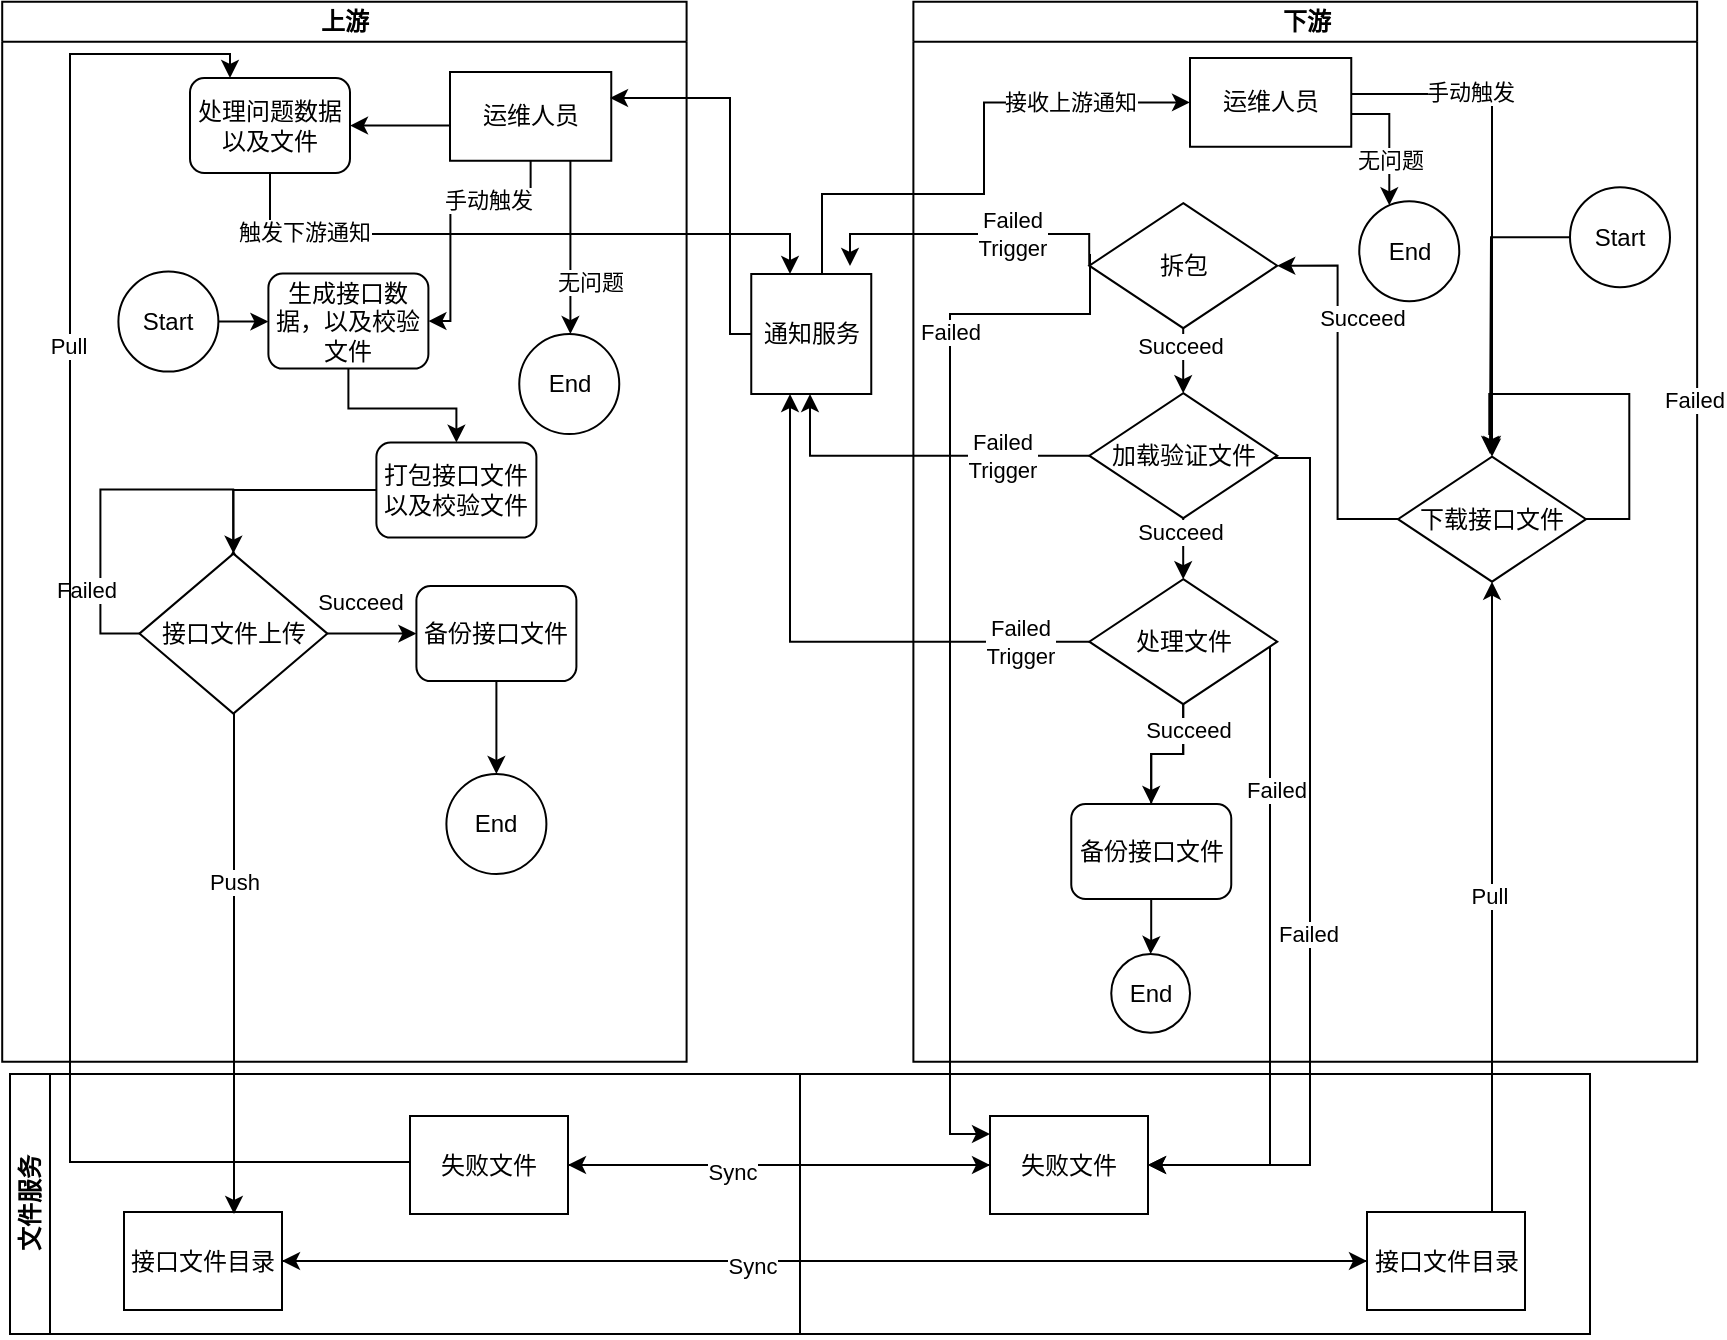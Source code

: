 <mxfile version="20.8.23" type="github">
  <diagram name="Page-1" id="c7488fd3-1785-93aa-aadb-54a6760d102a">
    <mxGraphModel dx="1290" dy="615" grid="1" gridSize="10" guides="1" tooltips="1" connect="1" arrows="1" fold="1" page="1" pageScale="1" pageWidth="1100" pageHeight="850" background="none" math="1" shadow="0">
      <root>
        <mxCell id="0" />
        <mxCell id="1" parent="0" />
        <mxCell id="2b4e8129b02d487f-2" value="上游" style="swimlane;html=1;startSize=20;horizontal=0;rotation=90;" parent="1" vertex="1">
          <mxGeometry x="2.2" y="97.81" width="530" height="342.19" as="geometry" />
        </mxCell>
        <mxCell id="Eh5VDf21qg3VSFMiMD_T-32" style="edgeStyle=orthogonalEdgeStyle;rounded=0;orthogonalLoop=1;jettySize=auto;html=1;exitX=1;exitY=0.5;exitDx=0;exitDy=0;entryX=0;entryY=0.5;entryDx=0;entryDy=0;" edge="1" parent="2b4e8129b02d487f-2" source="Eh5VDf21qg3VSFMiMD_T-25" target="Eh5VDf21qg3VSFMiMD_T-31">
          <mxGeometry relative="1" as="geometry" />
        </mxCell>
        <mxCell id="Eh5VDf21qg3VSFMiMD_T-25" value="Start" style="ellipse;whiteSpace=wrap;html=1;aspect=fixed;" vertex="1" parent="2b4e8129b02d487f-2">
          <mxGeometry x="152" y="41" width="50" height="50" as="geometry" />
        </mxCell>
        <mxCell id="Eh5VDf21qg3VSFMiMD_T-35" style="edgeStyle=orthogonalEdgeStyle;rounded=0;orthogonalLoop=1;jettySize=auto;html=1;exitX=0.5;exitY=1;exitDx=0;exitDy=0;entryX=0.5;entryY=0;entryDx=0;entryDy=0;" edge="1" parent="2b4e8129b02d487f-2" source="Eh5VDf21qg3VSFMiMD_T-31" target="Eh5VDf21qg3VSFMiMD_T-34">
          <mxGeometry relative="1" as="geometry" />
        </mxCell>
        <mxCell id="Eh5VDf21qg3VSFMiMD_T-31" value="生成接口数据，以及校验文件" style="rounded=1;whiteSpace=wrap;html=1;" vertex="1" parent="2b4e8129b02d487f-2">
          <mxGeometry x="227" y="42" width="80" height="47.5" as="geometry" />
        </mxCell>
        <mxCell id="Eh5VDf21qg3VSFMiMD_T-37" style="edgeStyle=orthogonalEdgeStyle;rounded=0;orthogonalLoop=1;jettySize=auto;html=1;entryX=0.5;entryY=0;entryDx=0;entryDy=0;" edge="1" parent="2b4e8129b02d487f-2" source="Eh5VDf21qg3VSFMiMD_T-34" target="Eh5VDf21qg3VSFMiMD_T-38">
          <mxGeometry relative="1" as="geometry">
            <mxPoint x="209.0" y="69.5" as="targetPoint" />
          </mxGeometry>
        </mxCell>
        <mxCell id="Eh5VDf21qg3VSFMiMD_T-34" value="打包接口文件以及校验文件" style="rounded=1;whiteSpace=wrap;html=1;" vertex="1" parent="2b4e8129b02d487f-2">
          <mxGeometry x="281" y="126.5" width="80" height="47.5" as="geometry" />
        </mxCell>
        <mxCell id="Eh5VDf21qg3VSFMiMD_T-50" style="edgeStyle=orthogonalEdgeStyle;rounded=0;orthogonalLoop=1;jettySize=auto;html=1;entryX=0;entryY=0.5;entryDx=0;entryDy=0;" edge="1" parent="2b4e8129b02d487f-2" source="Eh5VDf21qg3VSFMiMD_T-38" target="Eh5VDf21qg3VSFMiMD_T-49">
          <mxGeometry relative="1" as="geometry" />
        </mxCell>
        <mxCell id="Eh5VDf21qg3VSFMiMD_T-51" value="Succeed" style="edgeLabel;html=1;align=center;verticalAlign=middle;resizable=0;points=[];" vertex="1" connectable="0" parent="Eh5VDf21qg3VSFMiMD_T-50">
          <mxGeometry x="-0.279" y="-2" relative="1" as="geometry">
            <mxPoint y="-18" as="offset" />
          </mxGeometry>
        </mxCell>
        <mxCell id="Eh5VDf21qg3VSFMiMD_T-74" style="edgeStyle=orthogonalEdgeStyle;rounded=0;orthogonalLoop=1;jettySize=auto;html=1;entryX=0.5;entryY=0;entryDx=0;entryDy=0;" edge="1" parent="2b4e8129b02d487f-2">
          <mxGeometry relative="1" as="geometry">
            <mxPoint x="209.5" y="180.0" as="targetPoint" />
            <mxPoint x="209.447" y="180.045" as="sourcePoint" />
            <Array as="points">
              <mxPoint x="209" y="150" />
              <mxPoint x="143" y="150" />
              <mxPoint x="143" y="222" />
              <mxPoint x="209" y="222" />
            </Array>
          </mxGeometry>
        </mxCell>
        <mxCell id="Eh5VDf21qg3VSFMiMD_T-75" value="Failed" style="edgeLabel;html=1;align=center;verticalAlign=middle;resizable=0;points=[];" vertex="1" connectable="0" parent="Eh5VDf21qg3VSFMiMD_T-74">
          <mxGeometry x="-0.326" y="-1" relative="1" as="geometry">
            <mxPoint x="-10" y="51" as="offset" />
          </mxGeometry>
        </mxCell>
        <mxCell id="Eh5VDf21qg3VSFMiMD_T-38" value="接口文件上传" style="rhombus;whiteSpace=wrap;html=1;" vertex="1" parent="2b4e8129b02d487f-2">
          <mxGeometry x="162.5" y="182" width="94" height="80" as="geometry" />
        </mxCell>
        <mxCell id="Eh5VDf21qg3VSFMiMD_T-154" value="" style="edgeStyle=orthogonalEdgeStyle;rounded=0;orthogonalLoop=1;jettySize=auto;html=1;" edge="1" parent="2b4e8129b02d487f-2" source="Eh5VDf21qg3VSFMiMD_T-49" target="Eh5VDf21qg3VSFMiMD_T-153">
          <mxGeometry relative="1" as="geometry" />
        </mxCell>
        <mxCell id="Eh5VDf21qg3VSFMiMD_T-49" value="备份接口文件" style="rounded=1;whiteSpace=wrap;html=1;" vertex="1" parent="2b4e8129b02d487f-2">
          <mxGeometry x="301" y="198.25" width="80" height="47.5" as="geometry" />
        </mxCell>
        <mxCell id="Eh5VDf21qg3VSFMiMD_T-139" value="" style="edgeStyle=orthogonalEdgeStyle;rounded=0;orthogonalLoop=1;jettySize=auto;html=1;" edge="1" parent="2b4e8129b02d487f-2" source="Eh5VDf21qg3VSFMiMD_T-136" target="Eh5VDf21qg3VSFMiMD_T-138">
          <mxGeometry relative="1" as="geometry">
            <Array as="points">
              <mxPoint x="308" y="-32" />
              <mxPoint x="308" y="-32" />
            </Array>
          </mxGeometry>
        </mxCell>
        <mxCell id="Eh5VDf21qg3VSFMiMD_T-156" style="edgeStyle=orthogonalEdgeStyle;rounded=0;orthogonalLoop=1;jettySize=auto;html=1;" edge="1" parent="2b4e8129b02d487f-2" source="Eh5VDf21qg3VSFMiMD_T-136" target="Eh5VDf21qg3VSFMiMD_T-155">
          <mxGeometry relative="1" as="geometry">
            <Array as="points">
              <mxPoint x="378" y="32" />
              <mxPoint x="378" y="32" />
            </Array>
          </mxGeometry>
        </mxCell>
        <mxCell id="Eh5VDf21qg3VSFMiMD_T-157" value="无问题" style="edgeLabel;html=1;align=center;verticalAlign=middle;resizable=0;points=[];" vertex="1" connectable="0" parent="Eh5VDf21qg3VSFMiMD_T-156">
          <mxGeometry x="0.244" relative="1" as="geometry">
            <mxPoint x="10" y="6" as="offset" />
          </mxGeometry>
        </mxCell>
        <mxCell id="Eh5VDf21qg3VSFMiMD_T-136" value="运维人员" style="rounded=0;whiteSpace=wrap;html=1;" vertex="1" parent="2b4e8129b02d487f-2">
          <mxGeometry x="317.8" y="-58.81" width="80.63" height="44.38" as="geometry" />
        </mxCell>
        <mxCell id="Eh5VDf21qg3VSFMiMD_T-140" style="edgeStyle=orthogonalEdgeStyle;rounded=0;orthogonalLoop=1;jettySize=auto;html=1;exitX=0.5;exitY=1;exitDx=0;exitDy=0;" edge="1" parent="2b4e8129b02d487f-2" source="Eh5VDf21qg3VSFMiMD_T-136" target="Eh5VDf21qg3VSFMiMD_T-31">
          <mxGeometry relative="1" as="geometry">
            <mxPoint x="317.8" y="32.19" as="targetPoint" />
            <Array as="points">
              <mxPoint x="358" y="2" />
              <mxPoint x="318" y="2" />
            </Array>
          </mxGeometry>
        </mxCell>
        <mxCell id="Eh5VDf21qg3VSFMiMD_T-141" value="手动触发" style="edgeLabel;html=1;align=center;verticalAlign=middle;resizable=0;points=[];" vertex="1" connectable="0" parent="Eh5VDf21qg3VSFMiMD_T-140">
          <mxGeometry x="-0.426" y="2" relative="1" as="geometry">
            <mxPoint y="1" as="offset" />
          </mxGeometry>
        </mxCell>
        <mxCell id="Eh5VDf21qg3VSFMiMD_T-138" value="处理问题数据以及文件" style="rounded=1;whiteSpace=wrap;html=1;" vertex="1" parent="2b4e8129b02d487f-2">
          <mxGeometry x="187.8" y="-55.81" width="80" height="47.5" as="geometry" />
        </mxCell>
        <mxCell id="Eh5VDf21qg3VSFMiMD_T-153" value="End" style="ellipse;whiteSpace=wrap;html=1;aspect=fixed;direction=south;" vertex="1" parent="2b4e8129b02d487f-2">
          <mxGeometry x="316" y="292.19" width="50" height="50" as="geometry" />
        </mxCell>
        <mxCell id="Eh5VDf21qg3VSFMiMD_T-155" value="End" style="ellipse;whiteSpace=wrap;html=1;aspect=fixed;direction=south;" vertex="1" parent="2b4e8129b02d487f-2">
          <mxGeometry x="352.43" y="72.19" width="50" height="50" as="geometry" />
        </mxCell>
        <mxCell id="Eh5VDf21qg3VSFMiMD_T-23" value="文件服务" style="swimlane;html=1;startSize=20;horizontal=0;rotation=0;" vertex="1" parent="1">
          <mxGeometry x="100" y="540" width="790" height="130" as="geometry" />
        </mxCell>
        <mxCell id="Eh5VDf21qg3VSFMiMD_T-146" style="edgeStyle=orthogonalEdgeStyle;rounded=0;orthogonalLoop=1;jettySize=auto;html=1;entryX=0;entryY=0.5;entryDx=0;entryDy=0;" edge="1" parent="Eh5VDf21qg3VSFMiMD_T-23" source="Eh5VDf21qg3VSFMiMD_T-41" target="Eh5VDf21qg3VSFMiMD_T-56">
          <mxGeometry relative="1" as="geometry" />
        </mxCell>
        <mxCell id="Eh5VDf21qg3VSFMiMD_T-41" value="接口文件目录" style="rounded=0;whiteSpace=wrap;html=1;" vertex="1" parent="Eh5VDf21qg3VSFMiMD_T-23">
          <mxGeometry x="57" y="69" width="79" height="49" as="geometry" />
        </mxCell>
        <mxCell id="Eh5VDf21qg3VSFMiMD_T-147" style="edgeStyle=orthogonalEdgeStyle;rounded=0;orthogonalLoop=1;jettySize=auto;html=1;entryX=1;entryY=0.5;entryDx=0;entryDy=0;" edge="1" parent="Eh5VDf21qg3VSFMiMD_T-23" source="Eh5VDf21qg3VSFMiMD_T-56" target="Eh5VDf21qg3VSFMiMD_T-41">
          <mxGeometry relative="1" as="geometry" />
        </mxCell>
        <mxCell id="Eh5VDf21qg3VSFMiMD_T-148" value="Sync" style="edgeLabel;html=1;align=center;verticalAlign=middle;resizable=0;points=[];" vertex="1" connectable="0" parent="Eh5VDf21qg3VSFMiMD_T-147">
          <mxGeometry x="0.135" y="2" relative="1" as="geometry">
            <mxPoint as="offset" />
          </mxGeometry>
        </mxCell>
        <mxCell id="Eh5VDf21qg3VSFMiMD_T-56" value="接口文件目录" style="rounded=0;whiteSpace=wrap;html=1;" vertex="1" parent="Eh5VDf21qg3VSFMiMD_T-23">
          <mxGeometry x="678.5" y="69" width="79" height="49" as="geometry" />
        </mxCell>
        <mxCell id="Eh5VDf21qg3VSFMiMD_T-150" style="edgeStyle=orthogonalEdgeStyle;rounded=0;orthogonalLoop=1;jettySize=auto;html=1;entryX=1;entryY=0.5;entryDx=0;entryDy=0;" edge="1" parent="Eh5VDf21qg3VSFMiMD_T-23" source="Eh5VDf21qg3VSFMiMD_T-92" target="Eh5VDf21qg3VSFMiMD_T-143">
          <mxGeometry relative="1" as="geometry" />
        </mxCell>
        <mxCell id="Eh5VDf21qg3VSFMiMD_T-92" value="失败文件" style="rounded=0;whiteSpace=wrap;html=1;" vertex="1" parent="Eh5VDf21qg3VSFMiMD_T-23">
          <mxGeometry x="490" y="21" width="79" height="49" as="geometry" />
        </mxCell>
        <mxCell id="Eh5VDf21qg3VSFMiMD_T-149" style="edgeStyle=orthogonalEdgeStyle;rounded=0;orthogonalLoop=1;jettySize=auto;html=1;entryX=0;entryY=0.5;entryDx=0;entryDy=0;" edge="1" parent="Eh5VDf21qg3VSFMiMD_T-23" source="Eh5VDf21qg3VSFMiMD_T-143" target="Eh5VDf21qg3VSFMiMD_T-92">
          <mxGeometry relative="1" as="geometry" />
        </mxCell>
        <mxCell id="Eh5VDf21qg3VSFMiMD_T-151" value="Sync" style="edgeLabel;html=1;align=center;verticalAlign=middle;resizable=0;points=[];" vertex="1" connectable="0" parent="Eh5VDf21qg3VSFMiMD_T-149">
          <mxGeometry x="-0.222" y="-3" relative="1" as="geometry">
            <mxPoint as="offset" />
          </mxGeometry>
        </mxCell>
        <mxCell id="Eh5VDf21qg3VSFMiMD_T-143" value="失败文件" style="rounded=0;whiteSpace=wrap;html=1;" vertex="1" parent="Eh5VDf21qg3VSFMiMD_T-23">
          <mxGeometry x="200" y="21" width="79" height="49" as="geometry" />
        </mxCell>
        <mxCell id="Eh5VDf21qg3VSFMiMD_T-24" value="下游" style="swimlane;html=1;startSize=20;horizontal=0;rotation=90;" vertex="1" parent="1">
          <mxGeometry x="482.63" y="72.97" width="530" height="391.87" as="geometry">
            <mxRectangle x="840" y="-7.5" width="40" height="50" as="alternateBounds" />
          </mxGeometry>
        </mxCell>
        <mxCell id="Eh5VDf21qg3VSFMiMD_T-99" value="" style="edgeStyle=orthogonalEdgeStyle;rounded=0;orthogonalLoop=1;jettySize=auto;html=1;" edge="1" parent="Eh5VDf21qg3VSFMiMD_T-24" source="Eh5VDf21qg3VSFMiMD_T-64" target="Eh5VDf21qg3VSFMiMD_T-97">
          <mxGeometry relative="1" as="geometry" />
        </mxCell>
        <mxCell id="Eh5VDf21qg3VSFMiMD_T-100" value="Succeed" style="edgeLabel;html=1;align=center;verticalAlign=middle;resizable=0;points=[];" vertex="1" connectable="0" parent="Eh5VDf21qg3VSFMiMD_T-99">
          <mxGeometry x="0.336" y="-2" relative="1" as="geometry">
            <mxPoint y="-8" as="offset" />
          </mxGeometry>
        </mxCell>
        <mxCell id="Eh5VDf21qg3VSFMiMD_T-64" value="拆包" style="rhombus;whiteSpace=wrap;html=1;" vertex="1" parent="Eh5VDf21qg3VSFMiMD_T-24">
          <mxGeometry x="157" y="31.62" width="94" height="62.5" as="geometry" />
        </mxCell>
        <mxCell id="Eh5VDf21qg3VSFMiMD_T-82" style="edgeStyle=orthogonalEdgeStyle;rounded=0;orthogonalLoop=1;jettySize=auto;html=1;entryX=1;entryY=0.5;entryDx=0;entryDy=0;" edge="1" parent="Eh5VDf21qg3VSFMiMD_T-24" source="Eh5VDf21qg3VSFMiMD_T-76" target="Eh5VDf21qg3VSFMiMD_T-64">
          <mxGeometry relative="1" as="geometry" />
        </mxCell>
        <mxCell id="Eh5VDf21qg3VSFMiMD_T-83" value="Succeed" style="edgeLabel;html=1;align=center;verticalAlign=middle;resizable=0;points=[];" vertex="1" connectable="0" parent="Eh5VDf21qg3VSFMiMD_T-82">
          <mxGeometry x="0.259" relative="1" as="geometry">
            <mxPoint x="12" y="-13" as="offset" />
          </mxGeometry>
        </mxCell>
        <mxCell id="Eh5VDf21qg3VSFMiMD_T-76" value="下载接口文件" style="rhombus;whiteSpace=wrap;html=1;" vertex="1" parent="Eh5VDf21qg3VSFMiMD_T-24">
          <mxGeometry x="311.37" y="158.37" width="94" height="62.5" as="geometry" />
        </mxCell>
        <mxCell id="Eh5VDf21qg3VSFMiMD_T-90" style="edgeStyle=orthogonalEdgeStyle;rounded=0;orthogonalLoop=1;jettySize=auto;html=1;" edge="1" parent="Eh5VDf21qg3VSFMiMD_T-24" source="Eh5VDf21qg3VSFMiMD_T-76">
          <mxGeometry relative="1" as="geometry">
            <mxPoint x="358.37" y="157.03" as="targetPoint" />
            <Array as="points">
              <mxPoint x="427" y="190" />
              <mxPoint x="427" y="127" />
              <mxPoint x="357" y="127" />
              <mxPoint x="357" y="147" />
              <mxPoint x="358" y="147" />
            </Array>
          </mxGeometry>
        </mxCell>
        <mxCell id="Eh5VDf21qg3VSFMiMD_T-91" value="Failed" style="edgeLabel;html=1;align=center;verticalAlign=middle;resizable=0;points=[];" vertex="1" connectable="0" parent="Eh5VDf21qg3VSFMiMD_T-90">
          <mxGeometry x="0.296" relative="1" as="geometry">
            <mxPoint x="68" y="3" as="offset" />
          </mxGeometry>
        </mxCell>
        <mxCell id="Eh5VDf21qg3VSFMiMD_T-102" value="" style="edgeStyle=orthogonalEdgeStyle;rounded=0;orthogonalLoop=1;jettySize=auto;html=1;" edge="1" parent="Eh5VDf21qg3VSFMiMD_T-24" source="Eh5VDf21qg3VSFMiMD_T-97" target="Eh5VDf21qg3VSFMiMD_T-101">
          <mxGeometry relative="1" as="geometry" />
        </mxCell>
        <mxCell id="Eh5VDf21qg3VSFMiMD_T-103" value="Succeed" style="edgeLabel;html=1;align=center;verticalAlign=middle;resizable=0;points=[];" vertex="1" connectable="0" parent="Eh5VDf21qg3VSFMiMD_T-102">
          <mxGeometry x="-0.288" y="-2" relative="1" as="geometry">
            <mxPoint y="-11" as="offset" />
          </mxGeometry>
        </mxCell>
        <mxCell id="Eh5VDf21qg3VSFMiMD_T-97" value="加载验证文件" style="rhombus;whiteSpace=wrap;html=1;" vertex="1" parent="Eh5VDf21qg3VSFMiMD_T-24">
          <mxGeometry x="157" y="126.62" width="94" height="62.5" as="geometry" />
        </mxCell>
        <mxCell id="Eh5VDf21qg3VSFMiMD_T-108" value="" style="edgeStyle=orthogonalEdgeStyle;rounded=0;orthogonalLoop=1;jettySize=auto;html=1;startArrow=none;" edge="1" parent="Eh5VDf21qg3VSFMiMD_T-24" source="Eh5VDf21qg3VSFMiMD_T-164" target="Eh5VDf21qg3VSFMiMD_T-107">
          <mxGeometry relative="1" as="geometry" />
        </mxCell>
        <mxCell id="Eh5VDf21qg3VSFMiMD_T-167" style="edgeStyle=orthogonalEdgeStyle;rounded=0;orthogonalLoop=1;jettySize=auto;html=1;" edge="1" parent="Eh5VDf21qg3VSFMiMD_T-24" source="Eh5VDf21qg3VSFMiMD_T-101" target="Eh5VDf21qg3VSFMiMD_T-164">
          <mxGeometry relative="1" as="geometry" />
        </mxCell>
        <mxCell id="Eh5VDf21qg3VSFMiMD_T-101" value="处理文件" style="rhombus;whiteSpace=wrap;html=1;" vertex="1" parent="Eh5VDf21qg3VSFMiMD_T-24">
          <mxGeometry x="157" y="219.62" width="94" height="62.5" as="geometry" />
        </mxCell>
        <mxCell id="Eh5VDf21qg3VSFMiMD_T-107" value="End" style="ellipse;whiteSpace=wrap;html=1;aspect=fixed;direction=south;" vertex="1" parent="Eh5VDf21qg3VSFMiMD_T-24">
          <mxGeometry x="168" y="407.03" width="39.37" height="39.37" as="geometry" />
        </mxCell>
        <mxCell id="Eh5VDf21qg3VSFMiMD_T-121" value="" style="edgeStyle=orthogonalEdgeStyle;rounded=0;orthogonalLoop=1;jettySize=auto;html=1;entryX=0.5;entryY=0;entryDx=0;entryDy=0;" edge="1" parent="Eh5VDf21qg3VSFMiMD_T-24" source="Eh5VDf21qg3VSFMiMD_T-113" target="Eh5VDf21qg3VSFMiMD_T-76">
          <mxGeometry relative="1" as="geometry">
            <mxPoint x="347.37" y="-24.38" as="targetPoint" />
            <Array as="points">
              <mxPoint x="358" y="-23" />
            </Array>
          </mxGeometry>
        </mxCell>
        <mxCell id="Eh5VDf21qg3VSFMiMD_T-125" value="手动触发" style="edgeLabel;html=1;align=center;verticalAlign=middle;resizable=0;points=[];" vertex="1" connectable="0" parent="Eh5VDf21qg3VSFMiMD_T-121">
          <mxGeometry x="-0.528" y="1" relative="1" as="geometry">
            <mxPoint as="offset" />
          </mxGeometry>
        </mxCell>
        <mxCell id="Eh5VDf21qg3VSFMiMD_T-127" value="" style="edgeStyle=orthogonalEdgeStyle;rounded=0;orthogonalLoop=1;jettySize=auto;html=1;" edge="1" parent="Eh5VDf21qg3VSFMiMD_T-24" source="Eh5VDf21qg3VSFMiMD_T-113" target="Eh5VDf21qg3VSFMiMD_T-126">
          <mxGeometry relative="1" as="geometry">
            <Array as="points">
              <mxPoint x="307" y="-13" />
            </Array>
          </mxGeometry>
        </mxCell>
        <mxCell id="Eh5VDf21qg3VSFMiMD_T-142" value="无问题" style="edgeLabel;html=1;align=center;verticalAlign=middle;resizable=0;points=[];" vertex="1" connectable="0" parent="Eh5VDf21qg3VSFMiMD_T-127">
          <mxGeometry x="-0.245" y="-1" relative="1" as="geometry">
            <mxPoint x="1" y="17" as="offset" />
          </mxGeometry>
        </mxCell>
        <mxCell id="Eh5VDf21qg3VSFMiMD_T-113" value="运维人员" style="rounded=0;whiteSpace=wrap;html=1;" vertex="1" parent="Eh5VDf21qg3VSFMiMD_T-24">
          <mxGeometry x="207.37" y="-40.97" width="80.63" height="44.38" as="geometry" />
        </mxCell>
        <mxCell id="Eh5VDf21qg3VSFMiMD_T-126" value="End" style="ellipse;whiteSpace=wrap;html=1;aspect=fixed;direction=south;" vertex="1" parent="Eh5VDf21qg3VSFMiMD_T-24">
          <mxGeometry x="292" y="30.62" width="50" height="50" as="geometry" />
        </mxCell>
        <mxCell id="Eh5VDf21qg3VSFMiMD_T-164" value="备份接口文件" style="rounded=1;whiteSpace=wrap;html=1;" vertex="1" parent="Eh5VDf21qg3VSFMiMD_T-24">
          <mxGeometry x="148.0" y="332.03" width="80" height="47.5" as="geometry" />
        </mxCell>
        <mxCell id="Eh5VDf21qg3VSFMiMD_T-165" value="" style="edgeStyle=orthogonalEdgeStyle;rounded=0;orthogonalLoop=1;jettySize=auto;html=1;endArrow=none;" edge="1" parent="Eh5VDf21qg3VSFMiMD_T-24" source="Eh5VDf21qg3VSFMiMD_T-101" target="Eh5VDf21qg3VSFMiMD_T-164">
          <mxGeometry relative="1" as="geometry">
            <mxPoint x="686.63" y="354.97" as="sourcePoint" />
            <mxPoint x="652.63" y="458.97" as="targetPoint" />
          </mxGeometry>
        </mxCell>
        <mxCell id="Eh5VDf21qg3VSFMiMD_T-166" value="Succeed" style="edgeLabel;html=1;align=center;verticalAlign=middle;resizable=0;points=[];" vertex="1" connectable="0" parent="Eh5VDf21qg3VSFMiMD_T-165">
          <mxGeometry x="-0.284" y="1" relative="1" as="geometry">
            <mxPoint x="1" y="-11" as="offset" />
          </mxGeometry>
        </mxCell>
        <mxCell id="Eh5VDf21qg3VSFMiMD_T-169" style="edgeStyle=orthogonalEdgeStyle;rounded=0;orthogonalLoop=1;jettySize=auto;html=1;" edge="1" parent="Eh5VDf21qg3VSFMiMD_T-24" source="Eh5VDf21qg3VSFMiMD_T-168">
          <mxGeometry relative="1" as="geometry">
            <mxPoint x="357.37" y="157.03" as="targetPoint" />
          </mxGeometry>
        </mxCell>
        <mxCell id="Eh5VDf21qg3VSFMiMD_T-168" value="Start" style="ellipse;whiteSpace=wrap;html=1;aspect=fixed;" vertex="1" parent="Eh5VDf21qg3VSFMiMD_T-24">
          <mxGeometry x="397.37" y="23.62" width="50" height="50" as="geometry" />
        </mxCell>
        <mxCell id="Eh5VDf21qg3VSFMiMD_T-70" style="edgeStyle=orthogonalEdgeStyle;rounded=0;orthogonalLoop=1;jettySize=auto;html=1;" edge="1" parent="1" source="Eh5VDf21qg3VSFMiMD_T-38">
          <mxGeometry relative="1" as="geometry">
            <mxPoint x="212" y="610" as="targetPoint" />
            <Array as="points">
              <mxPoint x="212" y="609" />
            </Array>
          </mxGeometry>
        </mxCell>
        <mxCell id="Eh5VDf21qg3VSFMiMD_T-71" value="Push" style="edgeLabel;html=1;align=center;verticalAlign=middle;resizable=0;points=[];" vertex="1" connectable="0" parent="Eh5VDf21qg3VSFMiMD_T-70">
          <mxGeometry x="-0.329" relative="1" as="geometry">
            <mxPoint as="offset" />
          </mxGeometry>
        </mxCell>
        <mxCell id="Eh5VDf21qg3VSFMiMD_T-80" style="edgeStyle=orthogonalEdgeStyle;rounded=0;orthogonalLoop=1;jettySize=auto;html=1;entryX=0.5;entryY=1;entryDx=0;entryDy=0;" edge="1" parent="1" source="Eh5VDf21qg3VSFMiMD_T-56" target="Eh5VDf21qg3VSFMiMD_T-76">
          <mxGeometry relative="1" as="geometry">
            <mxPoint x="827" y="100.0" as="targetPoint" />
            <Array as="points">
              <mxPoint x="841" y="530" />
              <mxPoint x="841" y="530" />
            </Array>
          </mxGeometry>
        </mxCell>
        <mxCell id="Eh5VDf21qg3VSFMiMD_T-81" value="Pull&amp;nbsp;" style="edgeLabel;html=1;align=center;verticalAlign=middle;resizable=0;points=[];" vertex="1" connectable="0" parent="Eh5VDf21qg3VSFMiMD_T-80">
          <mxGeometry x="-0.349" y="-3" relative="1" as="geometry">
            <mxPoint x="-3" y="-56" as="offset" />
          </mxGeometry>
        </mxCell>
        <mxCell id="Eh5VDf21qg3VSFMiMD_T-93" style="edgeStyle=orthogonalEdgeStyle;rounded=0;orthogonalLoop=1;jettySize=auto;html=1;" edge="1" parent="1">
          <mxGeometry relative="1" as="geometry">
            <mxPoint x="640" y="130" as="sourcePoint" />
            <mxPoint x="590" y="570" as="targetPoint" />
            <Array as="points">
              <mxPoint x="640" y="160" />
              <mxPoint x="570" y="160" />
              <mxPoint x="570" y="570" />
            </Array>
          </mxGeometry>
        </mxCell>
        <mxCell id="Eh5VDf21qg3VSFMiMD_T-94" value="Failed" style="edgeLabel;html=1;align=center;verticalAlign=middle;resizable=0;points=[];" vertex="1" connectable="0" parent="Eh5VDf21qg3VSFMiMD_T-93">
          <mxGeometry x="-0.221" y="1" relative="1" as="geometry">
            <mxPoint x="-1" y="-98" as="offset" />
          </mxGeometry>
        </mxCell>
        <mxCell id="Eh5VDf21qg3VSFMiMD_T-117" style="edgeStyle=orthogonalEdgeStyle;rounded=0;orthogonalLoop=1;jettySize=auto;html=1;entryX=0;entryY=0.5;entryDx=0;entryDy=0;" edge="1" parent="1" source="Eh5VDf21qg3VSFMiMD_T-111" target="Eh5VDf21qg3VSFMiMD_T-113">
          <mxGeometry relative="1" as="geometry">
            <Array as="points">
              <mxPoint x="506" y="100" />
              <mxPoint x="587" y="100" />
              <mxPoint x="587" y="54" />
            </Array>
          </mxGeometry>
        </mxCell>
        <mxCell id="Eh5VDf21qg3VSFMiMD_T-163" value="接收上游通知" style="edgeLabel;html=1;align=center;verticalAlign=middle;resizable=0;points=[];" vertex="1" connectable="0" parent="Eh5VDf21qg3VSFMiMD_T-117">
          <mxGeometry x="0.553" relative="1" as="geometry">
            <mxPoint as="offset" />
          </mxGeometry>
        </mxCell>
        <mxCell id="Eh5VDf21qg3VSFMiMD_T-137" style="edgeStyle=orthogonalEdgeStyle;rounded=0;orthogonalLoop=1;jettySize=auto;html=1;" edge="1" parent="1" source="Eh5VDf21qg3VSFMiMD_T-111">
          <mxGeometry relative="1" as="geometry">
            <mxPoint x="400" y="52" as="targetPoint" />
            <Array as="points">
              <mxPoint x="460" y="170" />
              <mxPoint x="460" y="52" />
            </Array>
          </mxGeometry>
        </mxCell>
        <mxCell id="Eh5VDf21qg3VSFMiMD_T-111" value="通知服务" style="whiteSpace=wrap;html=1;aspect=fixed;" vertex="1" parent="1">
          <mxGeometry x="470.63" y="140" width="60" height="60" as="geometry" />
        </mxCell>
        <mxCell id="Eh5VDf21qg3VSFMiMD_T-115" style="edgeStyle=orthogonalEdgeStyle;rounded=0;orthogonalLoop=1;jettySize=auto;html=1;exitX=0;exitY=0.5;exitDx=0;exitDy=0;" edge="1" parent="1" source="Eh5VDf21qg3VSFMiMD_T-64">
          <mxGeometry relative="1" as="geometry">
            <mxPoint x="675" y="160" as="sourcePoint" />
            <mxPoint x="520" y="136" as="targetPoint" />
            <Array as="points">
              <mxPoint x="640" y="120" />
              <mxPoint x="520" y="120" />
            </Array>
          </mxGeometry>
        </mxCell>
        <mxCell id="Eh5VDf21qg3VSFMiMD_T-116" value="Failed&lt;br&gt;Trigger" style="edgeLabel;html=1;align=center;verticalAlign=middle;resizable=0;points=[];" vertex="1" connectable="0" parent="Eh5VDf21qg3VSFMiMD_T-115">
          <mxGeometry x="0.189" y="1" relative="1" as="geometry">
            <mxPoint x="35" y="-1" as="offset" />
          </mxGeometry>
        </mxCell>
        <mxCell id="Eh5VDf21qg3VSFMiMD_T-128" style="edgeStyle=orthogonalEdgeStyle;rounded=0;orthogonalLoop=1;jettySize=auto;html=1;" edge="1" parent="1" source="Eh5VDf21qg3VSFMiMD_T-97">
          <mxGeometry relative="1" as="geometry">
            <mxPoint x="500" y="200" as="targetPoint" />
            <Array as="points">
              <mxPoint x="500" y="230" />
            </Array>
          </mxGeometry>
        </mxCell>
        <mxCell id="Eh5VDf21qg3VSFMiMD_T-130" value="Failed&lt;br style=&quot;border-color: var(--border-color);&quot;&gt;Trigger" style="edgeLabel;html=1;align=center;verticalAlign=middle;resizable=0;points=[];" vertex="1" connectable="0" parent="Eh5VDf21qg3VSFMiMD_T-128">
          <mxGeometry x="-0.233" y="-2" relative="1" as="geometry">
            <mxPoint x="22" y="2" as="offset" />
          </mxGeometry>
        </mxCell>
        <mxCell id="Eh5VDf21qg3VSFMiMD_T-133" style="edgeStyle=orthogonalEdgeStyle;rounded=0;orthogonalLoop=1;jettySize=auto;html=1;entryX=1;entryY=0.5;entryDx=0;entryDy=0;" edge="1" parent="1" source="Eh5VDf21qg3VSFMiMD_T-101" target="Eh5VDf21qg3VSFMiMD_T-92">
          <mxGeometry relative="1" as="geometry">
            <Array as="points">
              <mxPoint x="730" y="585" />
            </Array>
          </mxGeometry>
        </mxCell>
        <mxCell id="Eh5VDf21qg3VSFMiMD_T-134" value="Failed" style="edgeLabel;html=1;align=center;verticalAlign=middle;resizable=0;points=[];" vertex="1" connectable="0" parent="Eh5VDf21qg3VSFMiMD_T-133">
          <mxGeometry x="-0.557" y="3" relative="1" as="geometry">
            <mxPoint as="offset" />
          </mxGeometry>
        </mxCell>
        <mxCell id="Eh5VDf21qg3VSFMiMD_T-131" style="edgeStyle=orthogonalEdgeStyle;rounded=0;orthogonalLoop=1;jettySize=auto;html=1;entryX=1;entryY=0.5;entryDx=0;entryDy=0;" edge="1" parent="1" source="Eh5VDf21qg3VSFMiMD_T-97" target="Eh5VDf21qg3VSFMiMD_T-92">
          <mxGeometry relative="1" as="geometry">
            <mxPoint x="600" y="570" as="targetPoint" />
            <Array as="points">
              <mxPoint x="750" y="232" />
              <mxPoint x="750" y="585" />
            </Array>
          </mxGeometry>
        </mxCell>
        <mxCell id="Eh5VDf21qg3VSFMiMD_T-159" value="Failed" style="edgeLabel;html=1;align=center;verticalAlign=middle;resizable=0;points=[];" vertex="1" connectable="0" parent="Eh5VDf21qg3VSFMiMD_T-131">
          <mxGeometry x="0.128" y="-1" relative="1" as="geometry">
            <mxPoint as="offset" />
          </mxGeometry>
        </mxCell>
        <mxCell id="Eh5VDf21qg3VSFMiMD_T-144" style="edgeStyle=orthogonalEdgeStyle;rounded=0;orthogonalLoop=1;jettySize=auto;html=1;entryX=0.25;entryY=0;entryDx=0;entryDy=0;" edge="1" parent="1" source="Eh5VDf21qg3VSFMiMD_T-143" target="Eh5VDf21qg3VSFMiMD_T-138">
          <mxGeometry relative="1" as="geometry">
            <Array as="points">
              <mxPoint x="130" y="584" />
              <mxPoint x="130" y="30" />
              <mxPoint x="210" y="30" />
            </Array>
          </mxGeometry>
        </mxCell>
        <mxCell id="Eh5VDf21qg3VSFMiMD_T-145" value="Pull" style="edgeLabel;html=1;align=center;verticalAlign=middle;resizable=0;points=[];" vertex="1" connectable="0" parent="Eh5VDf21qg3VSFMiMD_T-144">
          <mxGeometry x="0.417" y="1" relative="1" as="geometry">
            <mxPoint as="offset" />
          </mxGeometry>
        </mxCell>
        <mxCell id="Eh5VDf21qg3VSFMiMD_T-152" style="edgeStyle=orthogonalEdgeStyle;rounded=0;orthogonalLoop=1;jettySize=auto;html=1;" edge="1" parent="1" source="Eh5VDf21qg3VSFMiMD_T-138" target="Eh5VDf21qg3VSFMiMD_T-111">
          <mxGeometry relative="1" as="geometry">
            <Array as="points">
              <mxPoint x="230" y="120" />
              <mxPoint x="490" y="120" />
            </Array>
          </mxGeometry>
        </mxCell>
        <mxCell id="Eh5VDf21qg3VSFMiMD_T-162" value="触发下游通知" style="edgeLabel;html=1;align=center;verticalAlign=middle;resizable=0;points=[];" vertex="1" connectable="0" parent="Eh5VDf21qg3VSFMiMD_T-152">
          <mxGeometry x="-0.704" y="1" relative="1" as="geometry">
            <mxPoint x="1" as="offset" />
          </mxGeometry>
        </mxCell>
        <mxCell id="Eh5VDf21qg3VSFMiMD_T-161" value="" style="endArrow=none;html=1;rounded=0;exitX=0.5;exitY=1;exitDx=0;exitDy=0;entryX=0.5;entryY=0;entryDx=0;entryDy=0;" edge="1" parent="1" source="Eh5VDf21qg3VSFMiMD_T-23" target="Eh5VDf21qg3VSFMiMD_T-23">
          <mxGeometry width="50" height="50" relative="1" as="geometry">
            <mxPoint x="440" y="610" as="sourcePoint" />
            <mxPoint x="500" y="550" as="targetPoint" />
          </mxGeometry>
        </mxCell>
        <mxCell id="Eh5VDf21qg3VSFMiMD_T-132" style="edgeStyle=orthogonalEdgeStyle;rounded=0;orthogonalLoop=1;jettySize=auto;html=1;" edge="1" parent="1" source="Eh5VDf21qg3VSFMiMD_T-101">
          <mxGeometry relative="1" as="geometry">
            <mxPoint x="490" y="200" as="targetPoint" />
            <Array as="points">
              <mxPoint x="490" y="324" />
            </Array>
          </mxGeometry>
        </mxCell>
        <mxCell id="Eh5VDf21qg3VSFMiMD_T-135" value="Failed&lt;br style=&quot;border-color: var(--border-color);&quot;&gt;Trigger" style="edgeLabel;html=1;align=center;verticalAlign=middle;resizable=0;points=[];" vertex="1" connectable="0" parent="Eh5VDf21qg3VSFMiMD_T-132">
          <mxGeometry x="-0.326" y="-1" relative="1" as="geometry">
            <mxPoint x="57" y="1" as="offset" />
          </mxGeometry>
        </mxCell>
      </root>
    </mxGraphModel>
  </diagram>
</mxfile>
